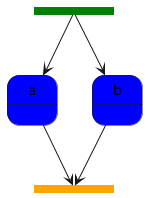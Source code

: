 {
  "sha1": "s12athsqlqzf2omen5a5ofxgnv34eyi",
  "insertion": {
    "when": "2024-06-04T17:28:44.539Z",
    "url": "https://github.com/plantuml/plantuml/issues/794",
    "user": "plantuml@gmail.com"
  }
}
@startuml
<style>
state {
  BackGroundColor: blue;
}
activityBar {
  .fork {
    BackGroundColor: green;
  }
  .join {
    BackGroundColor: orange;
  }
}
</style>
state f <<fork>>
state a <<MyState>>
state b <<MyState>>
state j <<join>>
f --> a
f --> b
a --> j
b --> j
@enduml
